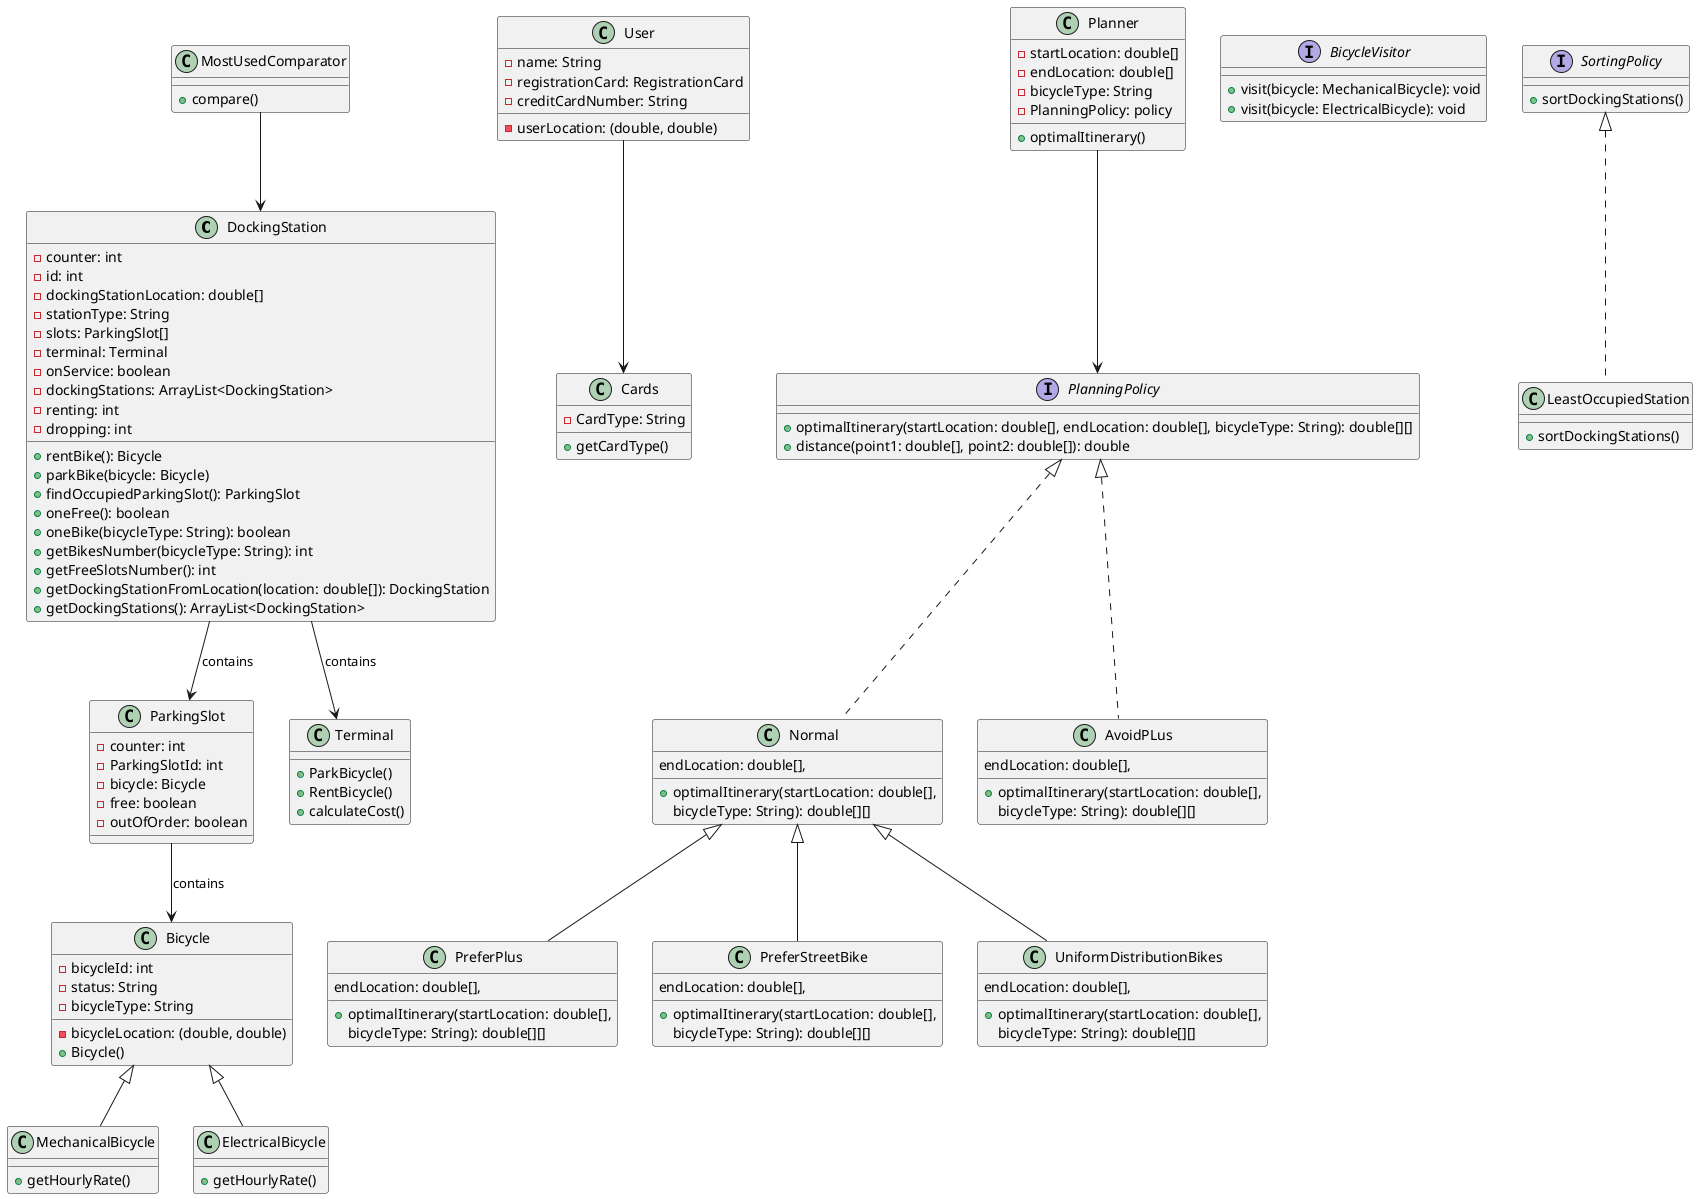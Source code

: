 @startuml
 class DockingStation {
        - counter: int
        - id: int
        - dockingStationLocation: double[]
        - stationType: String
        - slots: ParkingSlot[]
        - terminal: Terminal
        - onService: boolean
        - dockingStations: ArrayList<DockingStation>
        - renting: int
        - dropping: int

        + rentBike(): Bicycle
        + parkBike(bicycle: Bicycle)
        + findOccupiedParkingSlot(): ParkingSlot
        + oneFree(): boolean
        + oneBike(bicycleType: String): boolean
        + getBikesNumber(bicycleType: String): int
        + getFreeSlotsNumber(): int
        + getDockingStationFromLocation(location: double[]): DockingStation
        + getDockingStations(): ArrayList<DockingStation>
    }

class ParkingSlot {
     - counter: int
     - ParkingSlotId: int
     - bicycle: Bicycle
     - free: boolean
     - outOfOrder: boolean
}

class Bicycle {
    - bicycleId: int
    - bicycleLocation: (double, double)
    - status: String
    - bicycleType: String
    + Bicycle()
}

class MechanicalBicycle extends Bicycle {
    + getHourlyRate()
}

class ElectricalBicycle extends Bicycle {
+ getHourlyRate()
}

class User {
    - name: String
    - userLocation: (double, double)
    - registrationCard: RegistrationCard
    - creditCardNumber: String
}


class Cards {
    - CardType: String
    + getCardType()
}

class Terminal {
    + ParkBicycle()
    + RentBicycle()
    + calculateCost()
}

class Planner {
-startLocation: double[]
-endLocation: double[]
-bicycleType: String
-PlanningPolicy: policy
+optimalItinerary()
}

interface PlanningPolicy {
        +optimalItinerary(startLocation: double[], endLocation: double[], bicycleType: String): double[][]
        +distance(point1: double[], point2: double[]): double
}

class PreferPlus extends Normal {
        + optimalItinerary(startLocation: double[],
        endLocation: double[],
        bicycleType: String): double[][]
}

class PreferStreetBike extends Normal {
        + optimalItinerary(startLocation: double[],
        endLocation: double[],
        bicycleType: String): double[][]
    }

class AvoidPLus implements PlanningPolicy {
+ optimalItinerary(startLocation: double[],
        endLocation: double[],
        bicycleType: String): double[][]
}

class Normal implements PlanningPolicy {
        + optimalItinerary(startLocation: double[],
        endLocation: double[],
        bicycleType: String): double[][]
    }

interface BicycleVisitor {
        + visit(bicycle: MechanicalBicycle): void
        + visit(bicycle: ElectricalBicycle): void
    }

interface SortingPolicy {
+sortDockingStations()
}

class UniformDistributionBikes extends Normal {
+ optimalItinerary(startLocation: double[],
        endLocation: double[],
        bicycleType: String): double[][]
}

interface SortingPolicy {
}

class LeastOccupiedStation implements SortingPolicy {
+sortDockingStations()
}

class MostUsedComparator {
+compare()
}

Planner --> PlanningPolicy
DockingStation --> ParkingSlot : contains
DockingStation --> Terminal : contains
ParkingSlot --> Bicycle : contains
User --> Cards
MostUsedComparator --> DockingStation
@enduml